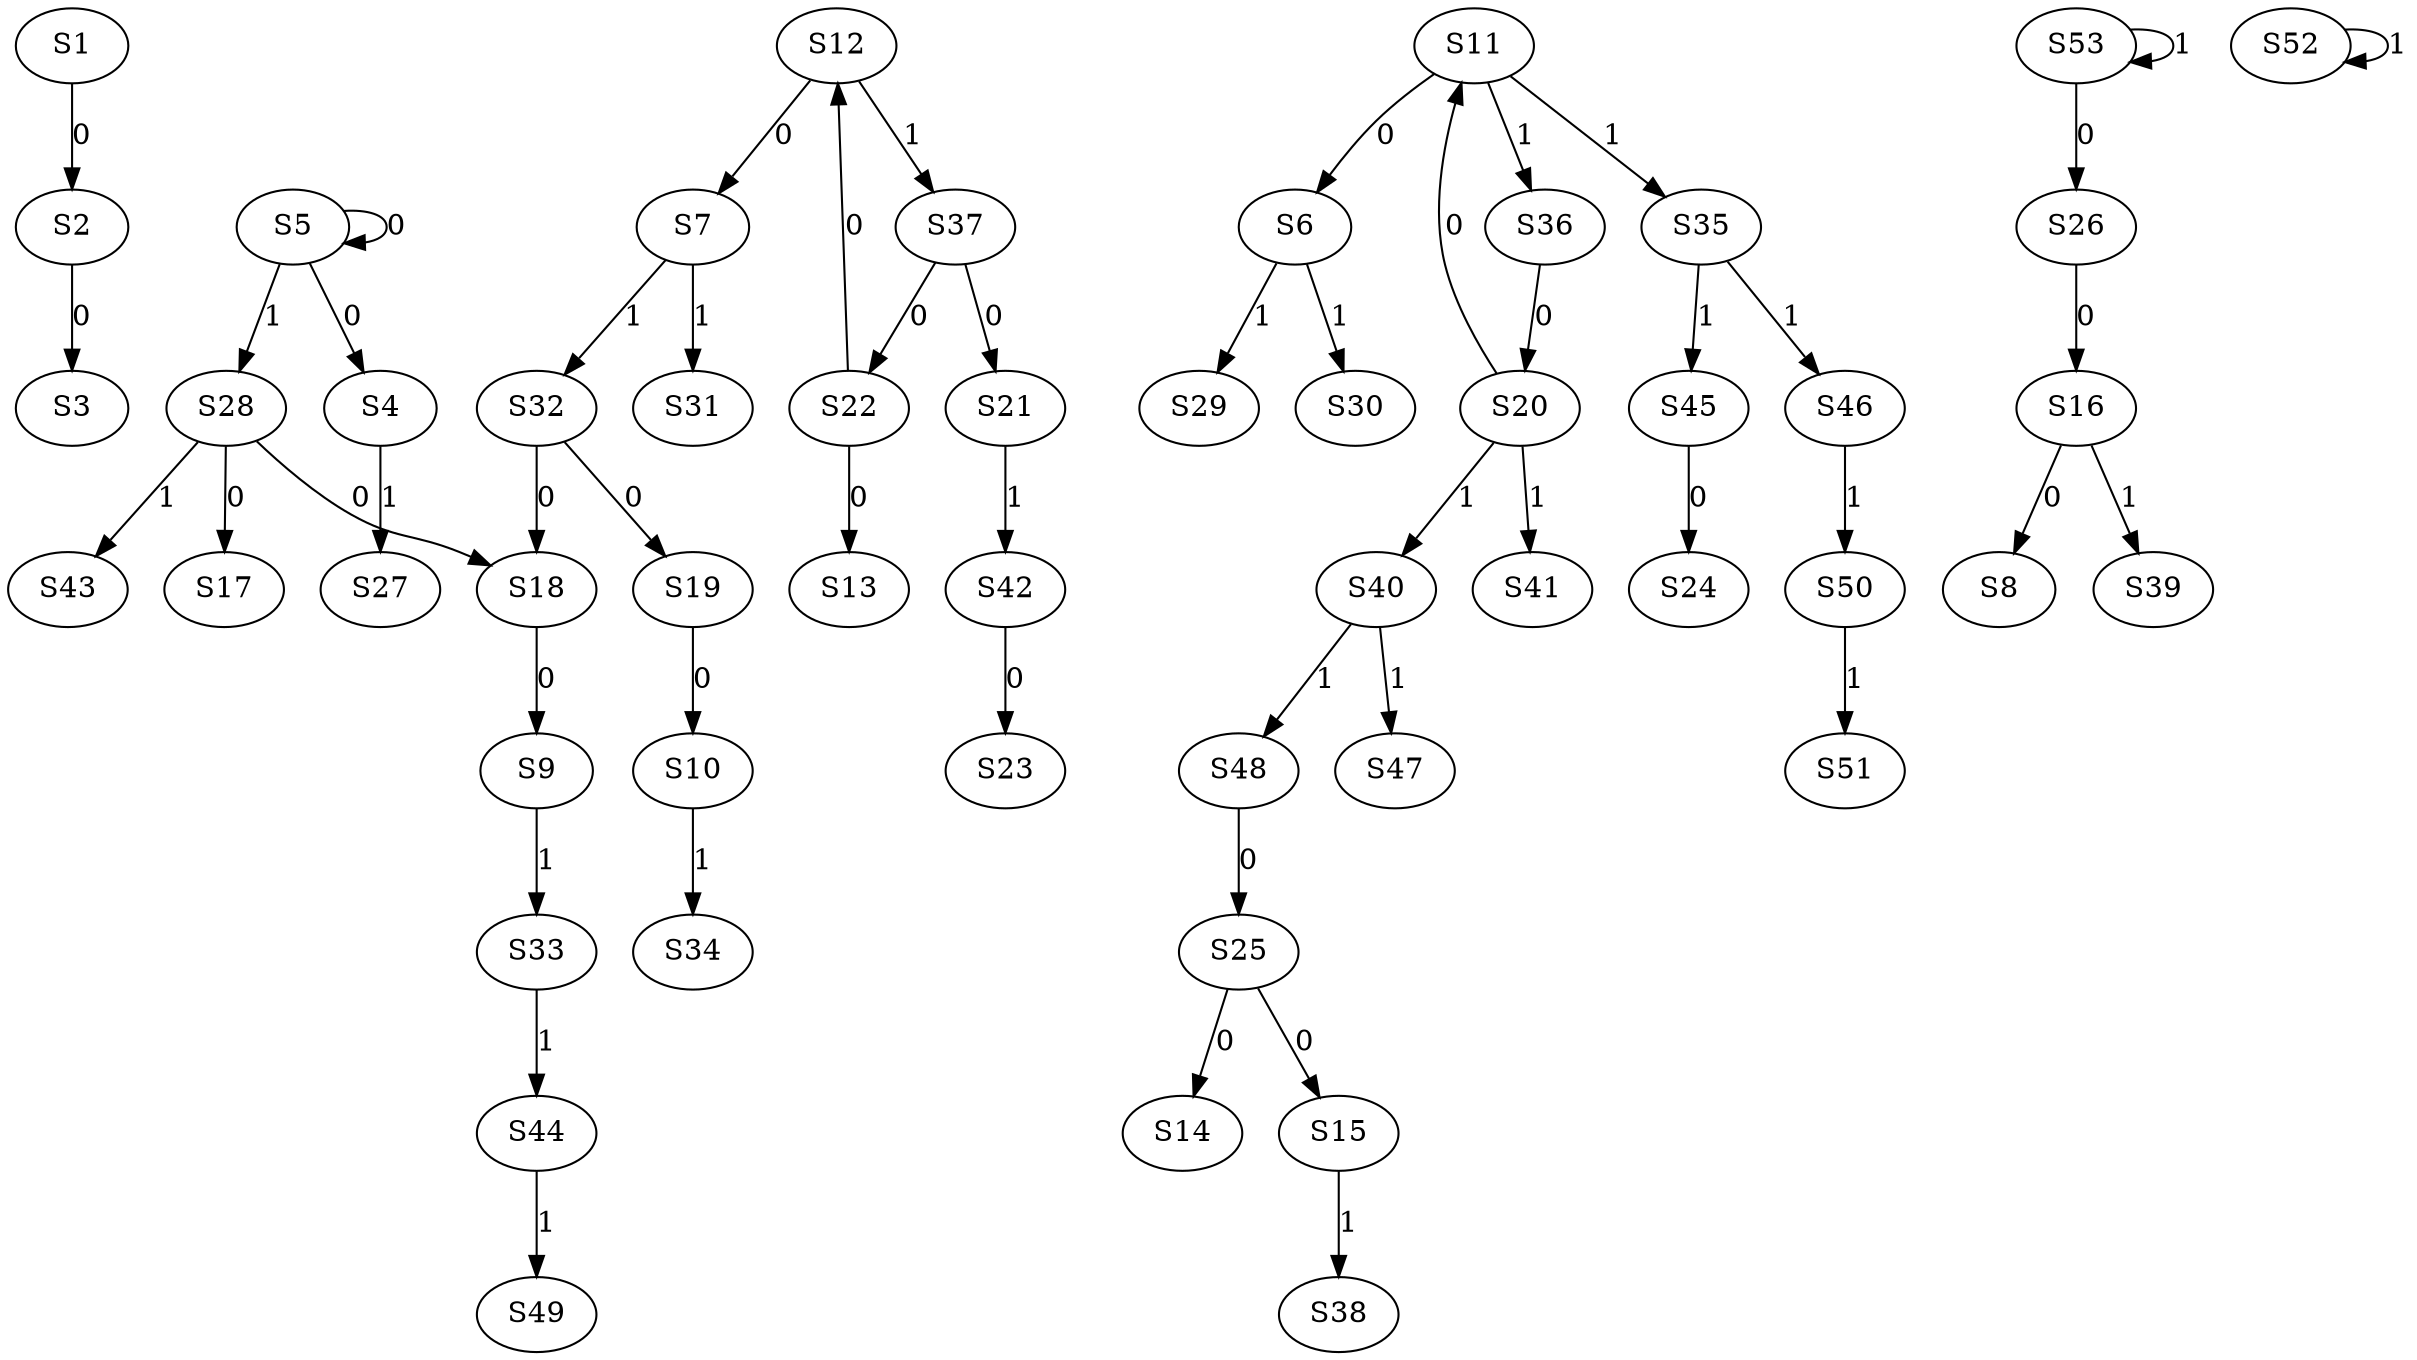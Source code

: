 strict digraph {
	S1 -> S2 [ label = 0 ];
	S2 -> S3 [ label = 0 ];
	S5 -> S4 [ label = 0 ];
	S5 -> S5 [ label = 0 ];
	S11 -> S6 [ label = 0 ];
	S12 -> S7 [ label = 0 ];
	S16 -> S8 [ label = 0 ];
	S18 -> S9 [ label = 0 ];
	S19 -> S10 [ label = 0 ];
	S20 -> S11 [ label = 0 ];
	S22 -> S12 [ label = 0 ];
	S22 -> S13 [ label = 0 ];
	S25 -> S14 [ label = 0 ];
	S25 -> S15 [ label = 0 ];
	S26 -> S16 [ label = 0 ];
	S28 -> S17 [ label = 0 ];
	S32 -> S18 [ label = 0 ];
	S32 -> S19 [ label = 0 ];
	S36 -> S20 [ label = 0 ];
	S37 -> S21 [ label = 0 ];
	S37 -> S22 [ label = 0 ];
	S42 -> S23 [ label = 0 ];
	S45 -> S24 [ label = 0 ];
	S48 -> S25 [ label = 0 ];
	S53 -> S26 [ label = 0 ];
	S4 -> S27 [ label = 1 ];
	S5 -> S28 [ label = 1 ];
	S6 -> S29 [ label = 1 ];
	S6 -> S30 [ label = 1 ];
	S7 -> S31 [ label = 1 ];
	S7 -> S32 [ label = 1 ];
	S9 -> S33 [ label = 1 ];
	S10 -> S34 [ label = 1 ];
	S11 -> S35 [ label = 1 ];
	S11 -> S36 [ label = 1 ];
	S12 -> S37 [ label = 1 ];
	S15 -> S38 [ label = 1 ];
	S16 -> S39 [ label = 1 ];
	S20 -> S40 [ label = 1 ];
	S20 -> S41 [ label = 1 ];
	S21 -> S42 [ label = 1 ];
	S28 -> S43 [ label = 1 ];
	S33 -> S44 [ label = 1 ];
	S35 -> S45 [ label = 1 ];
	S35 -> S46 [ label = 1 ];
	S40 -> S47 [ label = 1 ];
	S40 -> S48 [ label = 1 ];
	S44 -> S49 [ label = 1 ];
	S46 -> S50 [ label = 1 ];
	S50 -> S51 [ label = 1 ];
	S52 -> S52 [ label = 1 ];
	S53 -> S53 [ label = 1 ];
	S28 -> S18 [ label = 0 ];
}